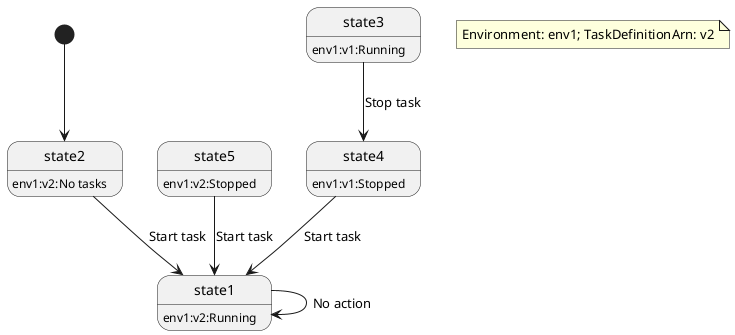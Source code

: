 @startuml
[*] --> state2
state2 --> state1 : Start task
state5 --> state1 : Start task
state3 --> state4 : Stop task
state4 --> state1 : Start task
state1 --> state1: No action


state2: env1:v2:No tasks
state5: env1:v2:Stopped
state3: env1:v1:Running
state4: env1:v1:Stopped
state1: env1:v2:Running
note  "Environment: env1; TaskDefinitionArn: v2" as N1
@enduml